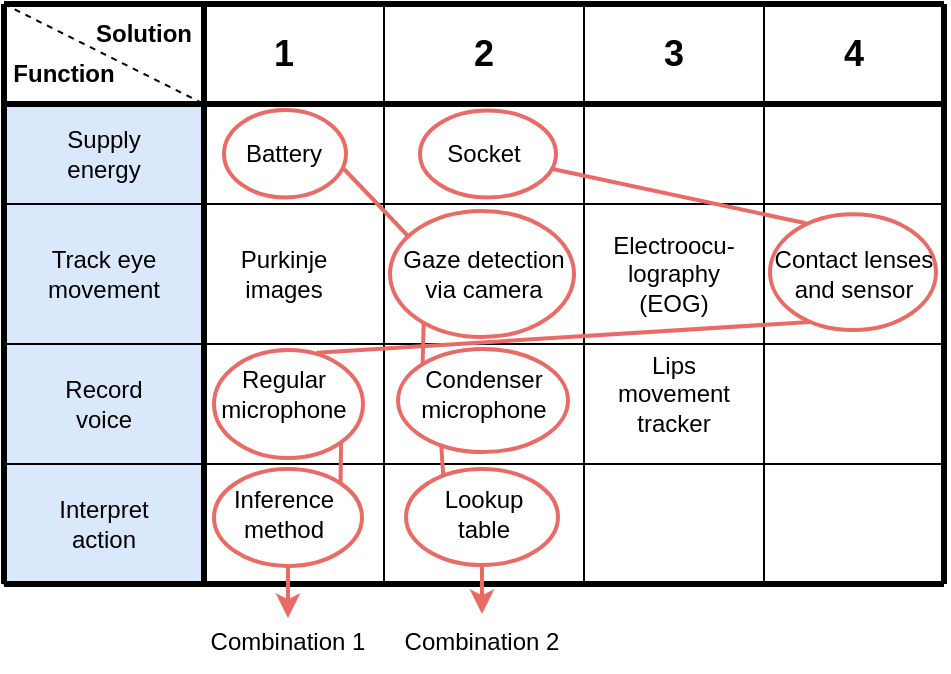 <mxfile version="16.6.4" type="device"><diagram id="avfqMDYM7OligPJeGbRa" name="Page-1"><mxGraphModel dx="860" dy="558" grid="0" gridSize="10" guides="1" tooltips="1" connect="1" arrows="1" fold="1" page="1" pageScale="1" pageWidth="827" pageHeight="1169" math="0" shadow="0"><root><mxCell id="0"/><mxCell id="1" parent="0"/><mxCell id="yvIZhDBu1GafflKV62KZ-88" value="" style="ellipse;whiteSpace=wrap;html=1;fontSize=18;strokeColor=#EA6B66;strokeWidth=2;" vertex="1" parent="1"><mxGeometry x="381" y="382.5" width="76" height="48" as="geometry"/></mxCell><mxCell id="yvIZhDBu1GafflKV62KZ-87" value="" style="ellipse;whiteSpace=wrap;html=1;fontSize=18;strokeColor=#EA6B66;strokeWidth=2;" vertex="1" parent="1"><mxGeometry x="377" y="322.5" width="85" height="51.5" as="geometry"/></mxCell><mxCell id="yvIZhDBu1GafflKV62KZ-86" value="" style="ellipse;whiteSpace=wrap;html=1;fontSize=18;strokeColor=#EA6B66;strokeWidth=2;" vertex="1" parent="1"><mxGeometry x="388" y="203.25" width="68" height="43.5" as="geometry"/></mxCell><mxCell id="yvIZhDBu1GafflKV62KZ-85" value="" style="ellipse;whiteSpace=wrap;html=1;fontSize=18;strokeColor=#EA6B66;strokeWidth=2;" vertex="1" parent="1"><mxGeometry x="285" y="382.5" width="74" height="48.5" as="geometry"/></mxCell><mxCell id="yvIZhDBu1GafflKV62KZ-84" value="" style="ellipse;whiteSpace=wrap;html=1;fontSize=18;strokeColor=#EA6B66;strokeWidth=2;" vertex="1" parent="1"><mxGeometry x="285" y="323" width="74.5" height="54" as="geometry"/></mxCell><mxCell id="yvIZhDBu1GafflKV62KZ-83" value="" style="ellipse;whiteSpace=wrap;html=1;fontSize=18;strokeColor=#EA6B66;strokeWidth=2;" vertex="1" parent="1"><mxGeometry x="563" y="255.13" width="83" height="57.87" as="geometry"/></mxCell><mxCell id="yvIZhDBu1GafflKV62KZ-82" value="" style="ellipse;whiteSpace=wrap;html=1;fontSize=18;strokeColor=#EA6B66;strokeWidth=2;" vertex="1" parent="1"><mxGeometry x="373" y="253.5" width="92" height="63" as="geometry"/></mxCell><mxCell id="yvIZhDBu1GafflKV62KZ-80" value="" style="ellipse;whiteSpace=wrap;html=1;fontSize=18;strokeColor=#EA6B66;strokeWidth=2;" vertex="1" parent="1"><mxGeometry x="290" y="203" width="61" height="43.75" as="geometry"/></mxCell><mxCell id="yvIZhDBu1GafflKV62KZ-41" value="&lt;b&gt;Function&lt;/b&gt;" style="text;html=1;strokeColor=none;fillColor=none;align=center;verticalAlign=middle;whiteSpace=wrap;rounded=0;" vertex="1" parent="1"><mxGeometry x="180" y="170" width="60" height="30" as="geometry"/></mxCell><mxCell id="yvIZhDBu1GafflKV62KZ-42" value="&lt;b&gt;Solution&lt;/b&gt;" style="text;html=1;strokeColor=none;fillColor=none;align=center;verticalAlign=middle;whiteSpace=wrap;rounded=0;" vertex="1" parent="1"><mxGeometry x="220" y="150" width="60" height="30" as="geometry"/></mxCell><mxCell id="yvIZhDBu1GafflKV62KZ-43" value="Supply&lt;br&gt;energy" style="text;html=1;strokeColor=#6c8ebf;fillColor=#dae8fc;align=center;verticalAlign=middle;whiteSpace=wrap;rounded=0;" vertex="1" parent="1"><mxGeometry x="180" y="200" width="100" height="50" as="geometry"/></mxCell><mxCell id="yvIZhDBu1GafflKV62KZ-44" value="Track eye movement" style="text;html=1;strokeColor=#6c8ebf;fillColor=#dae8fc;align=center;verticalAlign=middle;whiteSpace=wrap;rounded=0;" vertex="1" parent="1"><mxGeometry x="180" y="250" width="100" height="70" as="geometry"/></mxCell><mxCell id="yvIZhDBu1GafflKV62KZ-45" value="Record&lt;br&gt;voice" style="text;html=1;strokeColor=#6c8ebf;fillColor=#dae8fc;align=center;verticalAlign=middle;whiteSpace=wrap;rounded=0;" vertex="1" parent="1"><mxGeometry x="180" y="320" width="100" height="60" as="geometry"/></mxCell><mxCell id="yvIZhDBu1GafflKV62KZ-46" value="Interpret&lt;br&gt;action" style="text;html=1;strokeColor=#6c8ebf;fillColor=#dae8fc;align=center;verticalAlign=middle;whiteSpace=wrap;rounded=0;" vertex="1" parent="1"><mxGeometry x="180" y="380" width="100" height="60" as="geometry"/></mxCell><mxCell id="yvIZhDBu1GafflKV62KZ-47" value="" style="endArrow=none;html=1;rounded=0;strokeWidth=3;" edge="1" parent="1"><mxGeometry width="50" height="50" relative="1" as="geometry"><mxPoint x="180" y="150" as="sourcePoint"/><mxPoint x="180" y="440" as="targetPoint"/></mxGeometry></mxCell><mxCell id="yvIZhDBu1GafflKV62KZ-48" value="" style="endArrow=none;html=1;rounded=0;strokeWidth=3;" edge="1" parent="1"><mxGeometry width="50" height="50" relative="1" as="geometry"><mxPoint x="280" y="150" as="sourcePoint"/><mxPoint x="280" y="440" as="targetPoint"/></mxGeometry></mxCell><mxCell id="yvIZhDBu1GafflKV62KZ-49" value="" style="endArrow=none;html=1;rounded=0;" edge="1" parent="1"><mxGeometry width="50" height="50" relative="1" as="geometry"><mxPoint x="470" y="150" as="sourcePoint"/><mxPoint x="470" y="440" as="targetPoint"/></mxGeometry></mxCell><mxCell id="yvIZhDBu1GafflKV62KZ-50" value="Battery" style="text;html=1;strokeColor=none;fillColor=none;align=center;verticalAlign=middle;whiteSpace=wrap;rounded=0;" vertex="1" parent="1"><mxGeometry x="290" y="210" width="60" height="30" as="geometry"/></mxCell><mxCell id="yvIZhDBu1GafflKV62KZ-51" value="" style="endArrow=none;html=1;rounded=0;" edge="1" parent="1"><mxGeometry width="50" height="50" relative="1" as="geometry"><mxPoint x="370" y="150" as="sourcePoint"/><mxPoint x="370" y="440" as="targetPoint"/></mxGeometry></mxCell><mxCell id="yvIZhDBu1GafflKV62KZ-53" value="Socket" style="text;html=1;strokeColor=none;fillColor=none;align=center;verticalAlign=middle;whiteSpace=wrap;rounded=0;" vertex="1" parent="1"><mxGeometry x="390" y="210" width="60" height="30" as="geometry"/></mxCell><mxCell id="yvIZhDBu1GafflKV62KZ-54" value="Purkinje images" style="text;html=1;strokeColor=none;fillColor=none;align=center;verticalAlign=middle;whiteSpace=wrap;rounded=0;" vertex="1" parent="1"><mxGeometry x="290" y="270" width="60" height="30" as="geometry"/></mxCell><mxCell id="yvIZhDBu1GafflKV62KZ-55" value="Gaze detection via camera" style="text;html=1;strokeColor=none;fillColor=none;align=center;verticalAlign=middle;whiteSpace=wrap;rounded=0;" vertex="1" parent="1"><mxGeometry x="375" y="270" width="90" height="30" as="geometry"/></mxCell><mxCell id="yvIZhDBu1GafflKV62KZ-56" value="Electroocu-&lt;br&gt;lography (EOG)" style="text;html=1;strokeColor=none;fillColor=none;align=center;verticalAlign=middle;whiteSpace=wrap;rounded=0;" vertex="1" parent="1"><mxGeometry x="480" y="265" width="70" height="40" as="geometry"/></mxCell><mxCell id="yvIZhDBu1GafflKV62KZ-58" value="Contact lenses and sensor" style="text;html=1;strokeColor=none;fillColor=none;align=center;verticalAlign=middle;whiteSpace=wrap;rounded=0;" vertex="1" parent="1"><mxGeometry x="560" y="270" width="90" height="30" as="geometry"/></mxCell><mxCell id="yvIZhDBu1GafflKV62KZ-59" value="" style="endArrow=none;html=1;rounded=0;" edge="1" parent="1"><mxGeometry width="50" height="50" relative="1" as="geometry"><mxPoint x="560" y="150" as="sourcePoint"/><mxPoint x="560" y="440" as="targetPoint"/></mxGeometry></mxCell><mxCell id="yvIZhDBu1GafflKV62KZ-60" value="" style="endArrow=none;html=1;rounded=0;strokeWidth=3;" edge="1" parent="1"><mxGeometry width="50" height="50" relative="1" as="geometry"><mxPoint x="650" y="150" as="sourcePoint"/><mxPoint x="650" y="440" as="targetPoint"/></mxGeometry></mxCell><mxCell id="yvIZhDBu1GafflKV62KZ-61" value="" style="endArrow=none;html=1;rounded=0;strokeWidth=3;" edge="1" parent="1"><mxGeometry width="50" height="50" relative="1" as="geometry"><mxPoint x="180" y="200" as="sourcePoint"/><mxPoint x="650" y="200" as="targetPoint"/></mxGeometry></mxCell><mxCell id="yvIZhDBu1GafflKV62KZ-63" value="" style="endArrow=none;html=1;rounded=0;strokeWidth=3;" edge="1" parent="1"><mxGeometry width="50" height="50" relative="1" as="geometry"><mxPoint x="180" y="440" as="sourcePoint"/><mxPoint x="650" y="440" as="targetPoint"/></mxGeometry></mxCell><mxCell id="yvIZhDBu1GafflKV62KZ-64" value="" style="endArrow=none;html=1;rounded=0;strokeWidth=1;" edge="1" parent="1"><mxGeometry width="50" height="50" relative="1" as="geometry"><mxPoint x="180" y="250" as="sourcePoint"/><mxPoint x="650" y="250" as="targetPoint"/></mxGeometry></mxCell><mxCell id="yvIZhDBu1GafflKV62KZ-65" value="" style="endArrow=none;html=1;rounded=0;strokeWidth=1;" edge="1" parent="1"><mxGeometry width="50" height="50" relative="1" as="geometry"><mxPoint x="180" y="320" as="sourcePoint"/><mxPoint x="650" y="320" as="targetPoint"/></mxGeometry></mxCell><mxCell id="yvIZhDBu1GafflKV62KZ-66" value="" style="endArrow=none;html=1;rounded=0;strokeWidth=1;" edge="1" parent="1"><mxGeometry width="50" height="50" relative="1" as="geometry"><mxPoint x="180" y="380" as="sourcePoint"/><mxPoint x="650" y="380" as="targetPoint"/></mxGeometry></mxCell><mxCell id="yvIZhDBu1GafflKV62KZ-68" value="" style="endArrow=none;dashed=1;html=1;rounded=0;strokeWidth=1;" edge="1" parent="1"><mxGeometry width="50" height="50" relative="1" as="geometry"><mxPoint x="180" y="150" as="sourcePoint"/><mxPoint x="280" y="200" as="targetPoint"/></mxGeometry></mxCell><mxCell id="yvIZhDBu1GafflKV62KZ-69" value="" style="endArrow=none;html=1;rounded=0;strokeWidth=3;" edge="1" parent="1"><mxGeometry width="50" height="50" relative="1" as="geometry"><mxPoint x="180" y="150" as="sourcePoint"/><mxPoint x="650" y="150" as="targetPoint"/></mxGeometry></mxCell><mxCell id="yvIZhDBu1GafflKV62KZ-70" value="Regular microphone" style="text;html=1;strokeColor=none;fillColor=none;align=center;verticalAlign=middle;whiteSpace=wrap;rounded=0;" vertex="1" parent="1"><mxGeometry x="290" y="330" width="60" height="30" as="geometry"/></mxCell><mxCell id="yvIZhDBu1GafflKV62KZ-71" value="Condenser microphone" style="text;html=1;strokeColor=none;fillColor=none;align=center;verticalAlign=middle;whiteSpace=wrap;rounded=0;" vertex="1" parent="1"><mxGeometry x="390" y="330" width="60" height="30" as="geometry"/></mxCell><mxCell id="yvIZhDBu1GafflKV62KZ-72" value="Lips movement tracker" style="text;html=1;strokeColor=none;fillColor=none;align=center;verticalAlign=middle;whiteSpace=wrap;rounded=0;" vertex="1" parent="1"><mxGeometry x="485" y="330" width="60" height="30" as="geometry"/></mxCell><mxCell id="yvIZhDBu1GafflKV62KZ-74" value="Inference method" style="text;html=1;strokeColor=none;fillColor=none;align=center;verticalAlign=middle;whiteSpace=wrap;rounded=0;" vertex="1" parent="1"><mxGeometry x="290" y="390" width="60" height="30" as="geometry"/></mxCell><mxCell id="yvIZhDBu1GafflKV62KZ-75" value="Lookup table" style="text;html=1;strokeColor=none;fillColor=none;align=center;verticalAlign=middle;whiteSpace=wrap;rounded=0;" vertex="1" parent="1"><mxGeometry x="390" y="390" width="60" height="30" as="geometry"/></mxCell><mxCell id="yvIZhDBu1GafflKV62KZ-76" value="&lt;b&gt;&lt;font style=&quot;font-size: 18px&quot;&gt;1&lt;/font&gt;&lt;/b&gt;" style="text;html=1;strokeColor=none;fillColor=none;align=center;verticalAlign=middle;whiteSpace=wrap;rounded=0;" vertex="1" parent="1"><mxGeometry x="290" y="160" width="60" height="30" as="geometry"/></mxCell><mxCell id="yvIZhDBu1GafflKV62KZ-77" value="&lt;b&gt;&lt;font style=&quot;font-size: 18px&quot;&gt;2&lt;/font&gt;&lt;/b&gt;" style="text;html=1;strokeColor=none;fillColor=none;align=center;verticalAlign=middle;whiteSpace=wrap;rounded=0;" vertex="1" parent="1"><mxGeometry x="390" y="160" width="60" height="30" as="geometry"/></mxCell><mxCell id="yvIZhDBu1GafflKV62KZ-78" value="&lt;b&gt;&lt;font style=&quot;font-size: 18px&quot;&gt;3&lt;/font&gt;&lt;/b&gt;" style="text;html=1;strokeColor=none;fillColor=none;align=center;verticalAlign=middle;whiteSpace=wrap;rounded=0;" vertex="1" parent="1"><mxGeometry x="485" y="160" width="60" height="30" as="geometry"/></mxCell><mxCell id="yvIZhDBu1GafflKV62KZ-79" value="&lt;b&gt;&lt;font style=&quot;font-size: 18px&quot;&gt;4&lt;/font&gt;&lt;/b&gt;" style="text;html=1;strokeColor=none;fillColor=none;align=center;verticalAlign=middle;whiteSpace=wrap;rounded=0;" vertex="1" parent="1"><mxGeometry x="575" y="160" width="60" height="30" as="geometry"/></mxCell><mxCell id="yvIZhDBu1GafflKV62KZ-89" value="" style="endArrow=none;html=1;rounded=0;fontSize=18;strokeWidth=2;entryX=1;entryY=0.75;entryDx=0;entryDy=0;strokeColor=#EA6B66;" edge="1" parent="1" target="yvIZhDBu1GafflKV62KZ-50"><mxGeometry width="50" height="50" relative="1" as="geometry"><mxPoint x="382" y="266" as="sourcePoint"/><mxPoint x="535" y="322" as="targetPoint"/></mxGeometry></mxCell><mxCell id="yvIZhDBu1GafflKV62KZ-90" value="" style="endArrow=none;html=1;rounded=0;fontSize=18;strokeWidth=2;entryX=0;entryY=0;entryDx=0;entryDy=0;strokeColor=#EA6B66;exitX=0.183;exitY=0.891;exitDx=0;exitDy=0;exitPerimeter=0;" edge="1" parent="1" source="yvIZhDBu1GafflKV62KZ-82" target="yvIZhDBu1GafflKV62KZ-87"><mxGeometry width="50" height="50" relative="1" as="geometry"><mxPoint x="388" y="307" as="sourcePoint"/><mxPoint x="360" y="242.5" as="targetPoint"/></mxGeometry></mxCell><mxCell id="yvIZhDBu1GafflKV62KZ-91" value="" style="endArrow=none;html=1;rounded=0;fontSize=18;strokeWidth=2;entryX=0.245;entryY=0.072;entryDx=0;entryDy=0;strokeColor=#EA6B66;entryPerimeter=0;exitX=0.254;exitY=0.92;exitDx=0;exitDy=0;exitPerimeter=0;" edge="1" parent="1" source="yvIZhDBu1GafflKV62KZ-87" target="yvIZhDBu1GafflKV62KZ-88"><mxGeometry width="50" height="50" relative="1" as="geometry"><mxPoint x="402" y="286" as="sourcePoint"/><mxPoint x="370" y="252.5" as="targetPoint"/></mxGeometry></mxCell><mxCell id="yvIZhDBu1GafflKV62KZ-92" value="" style="endArrow=classic;html=1;rounded=0;fontSize=18;strokeColor=#EA6B66;strokeWidth=2;exitX=0.5;exitY=1;exitDx=0;exitDy=0;" edge="1" parent="1" source="yvIZhDBu1GafflKV62KZ-88"><mxGeometry width="50" height="50" relative="1" as="geometry"><mxPoint x="382" y="378" as="sourcePoint"/><mxPoint x="419" y="455" as="targetPoint"/></mxGeometry></mxCell><mxCell id="yvIZhDBu1GafflKV62KZ-93" value="" style="endArrow=none;html=1;rounded=0;fontSize=18;strokeColor=#EA6B66;strokeWidth=2;exitX=0.966;exitY=0.669;exitDx=0;exitDy=0;exitPerimeter=0;entryX=0.217;entryY=0.078;entryDx=0;entryDy=0;entryPerimeter=0;" edge="1" parent="1" source="yvIZhDBu1GafflKV62KZ-86" target="yvIZhDBu1GafflKV62KZ-83"><mxGeometry width="50" height="50" relative="1" as="geometry"><mxPoint x="382" y="378" as="sourcePoint"/><mxPoint x="432" y="328" as="targetPoint"/></mxGeometry></mxCell><mxCell id="yvIZhDBu1GafflKV62KZ-94" value="" style="endArrow=none;html=1;rounded=0;fontSize=18;strokeColor=#EA6B66;strokeWidth=2;entryX=0.241;entryY=0.931;entryDx=0;entryDy=0;entryPerimeter=0;exitX=0.689;exitY=0.025;exitDx=0;exitDy=0;exitPerimeter=0;" edge="1" parent="1" source="yvIZhDBu1GafflKV62KZ-84" target="yvIZhDBu1GafflKV62KZ-83"><mxGeometry width="50" height="50" relative="1" as="geometry"><mxPoint x="382" y="378" as="sourcePoint"/><mxPoint x="432" y="328" as="targetPoint"/></mxGeometry></mxCell><mxCell id="yvIZhDBu1GafflKV62KZ-95" value="" style="endArrow=none;html=1;rounded=0;fontSize=18;strokeColor=#EA6B66;strokeWidth=2;exitX=1;exitY=0;exitDx=0;exitDy=0;entryX=1;entryY=1;entryDx=0;entryDy=0;" edge="1" parent="1" source="yvIZhDBu1GafflKV62KZ-85" target="yvIZhDBu1GafflKV62KZ-84"><mxGeometry width="50" height="50" relative="1" as="geometry"><mxPoint x="382" y="378" as="sourcePoint"/><mxPoint x="432" y="328" as="targetPoint"/></mxGeometry></mxCell><mxCell id="yvIZhDBu1GafflKV62KZ-96" value="" style="endArrow=classic;html=1;rounded=0;fontSize=18;strokeColor=#EA6B66;strokeWidth=2;exitX=0.5;exitY=1;exitDx=0;exitDy=0;" edge="1" parent="1" source="yvIZhDBu1GafflKV62KZ-85"><mxGeometry width="50" height="50" relative="1" as="geometry"><mxPoint x="382" y="378" as="sourcePoint"/><mxPoint x="322" y="457" as="targetPoint"/></mxGeometry></mxCell><mxCell id="yvIZhDBu1GafflKV62KZ-98" value="Combination 1" style="text;html=1;strokeColor=none;fillColor=none;align=center;verticalAlign=middle;whiteSpace=wrap;rounded=0;fontSize=12;" vertex="1" parent="1"><mxGeometry x="274" y="454" width="96" height="30" as="geometry"/></mxCell><mxCell id="yvIZhDBu1GafflKV62KZ-100" value="Combination 2" style="text;html=1;strokeColor=none;fillColor=none;align=center;verticalAlign=middle;whiteSpace=wrap;rounded=0;fontSize=12;" vertex="1" parent="1"><mxGeometry x="371" y="454" width="96" height="30" as="geometry"/></mxCell></root></mxGraphModel></diagram></mxfile>